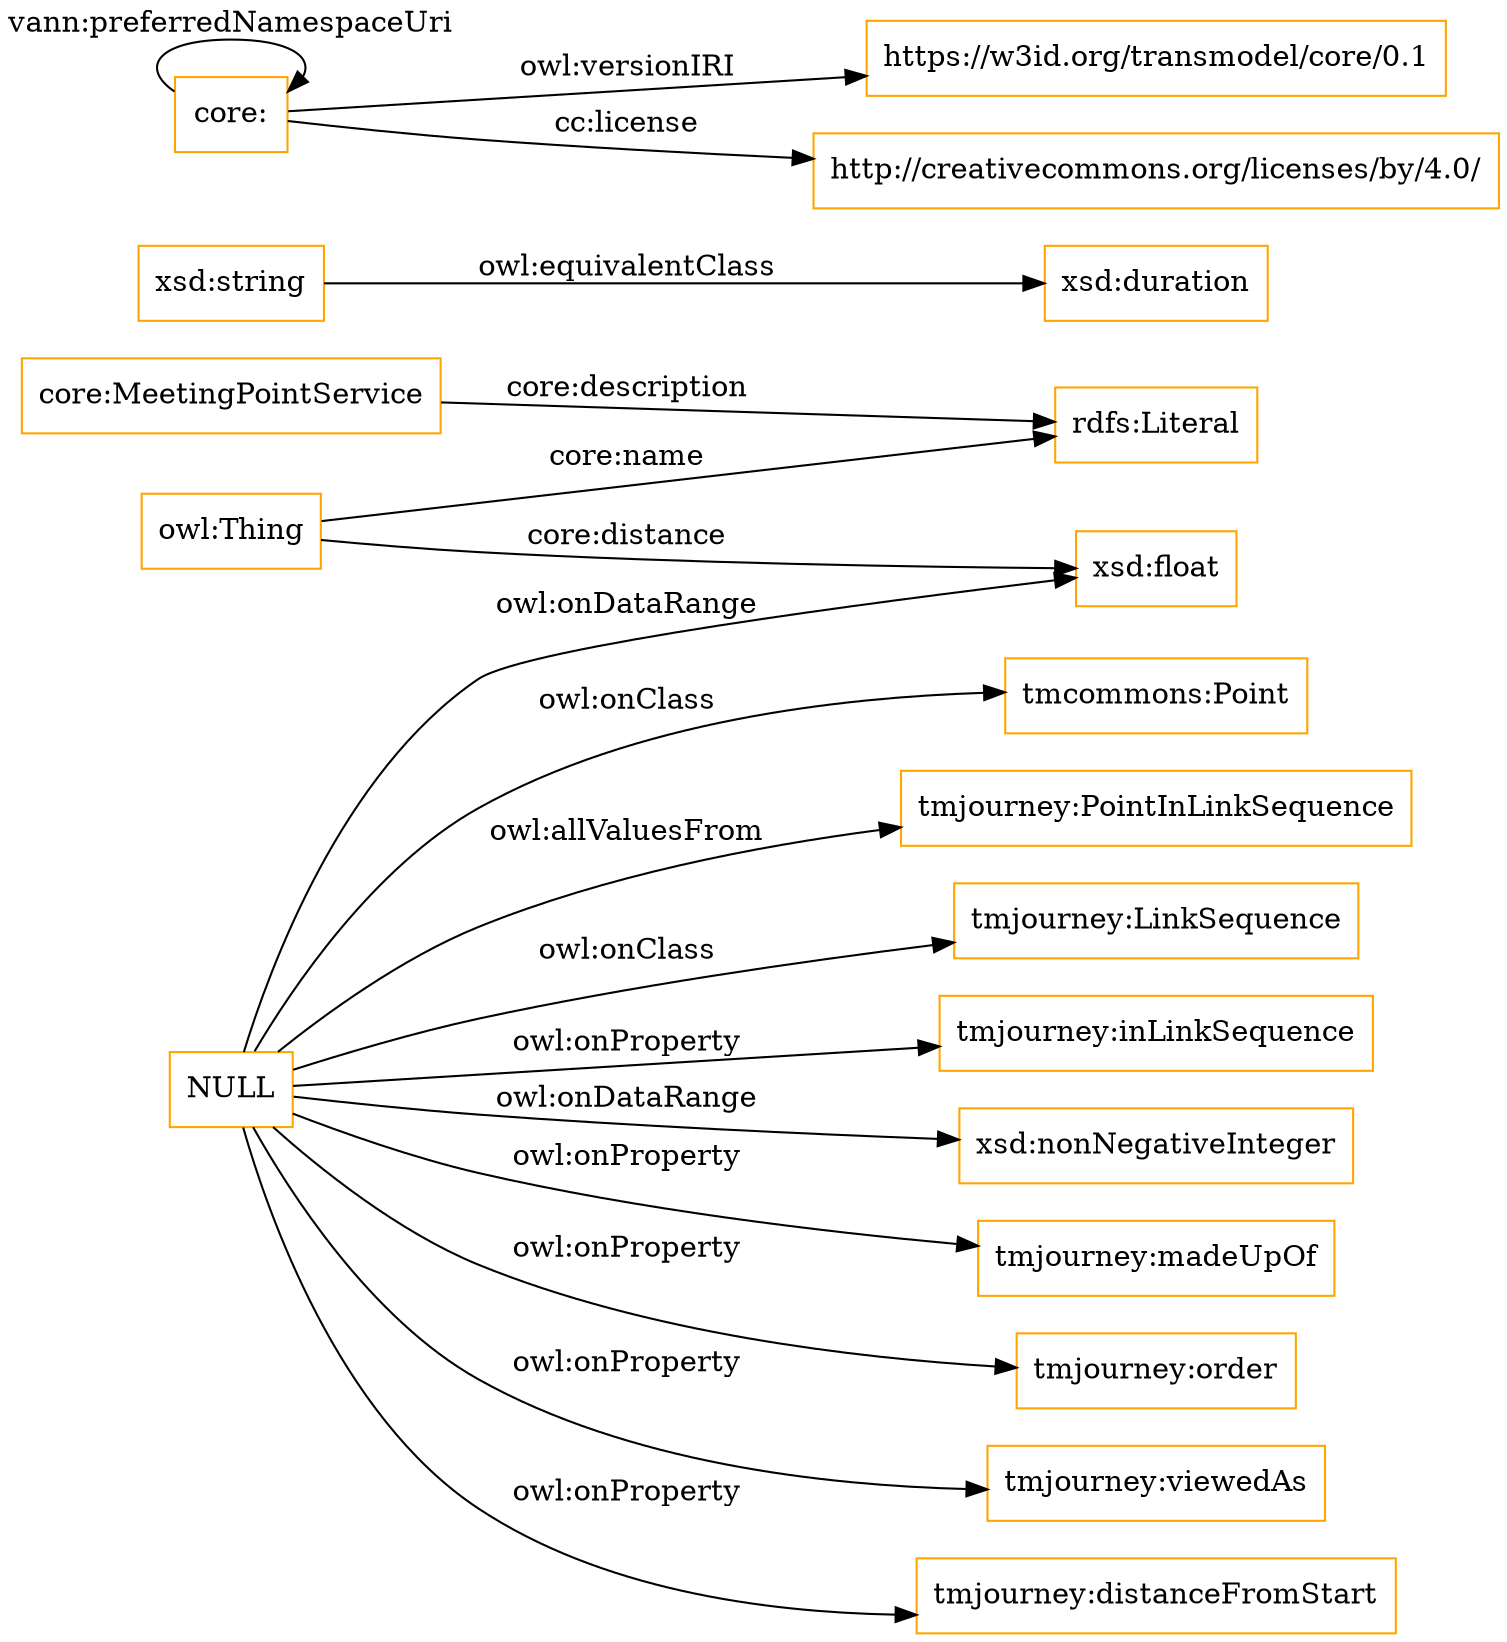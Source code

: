 digraph ar2dtool_diagram { 
rankdir=LR;
size="1501"
node [shape = rectangle, color="orange"]; "tmcommons:Point" "tmjourney:PointInLinkSequence" "tmjourney:LinkSequence" ; /*classes style*/
	"xsd:string" -> "xsd:duration" [ label = "owl:equivalentClass" ];
	"core:" -> "https://w3id.org/transmodel/core/0.1" [ label = "owl:versionIRI" ];
	"core:" -> "core:" [ label = "vann:preferredNamespaceUri" ];
	"core:" -> "http://creativecommons.org/licenses/by/4.0/" [ label = "cc:license" ];
	"NULL" -> "tmjourney:PointInLinkSequence" [ label = "owl:allValuesFrom" ];
	"NULL" -> "xsd:float" [ label = "owl:onDataRange" ];
	"NULL" -> "tmcommons:Point" [ label = "owl:onClass" ];
	"NULL" -> "tmjourney:order" [ label = "owl:onProperty" ];
	"NULL" -> "tmjourney:viewedAs" [ label = "owl:onProperty" ];
	"NULL" -> "tmjourney:distanceFromStart" [ label = "owl:onProperty" ];
	"NULL" -> "tmjourney:inLinkSequence" [ label = "owl:onProperty" ];
	"NULL" -> "xsd:nonNegativeInteger" [ label = "owl:onDataRange" ];
	"NULL" -> "tmjourney:madeUpOf" [ label = "owl:onProperty" ];
	"NULL" -> "tmjourney:LinkSequence" [ label = "owl:onClass" ];
	"owl:Thing" -> "rdfs:Literal" [ label = "core:name" ];
	"owl:Thing" -> "xsd:float" [ label = "core:distance" ];
	"core:MeetingPointService" -> "rdfs:Literal" [ label = "core:description" ];

}

